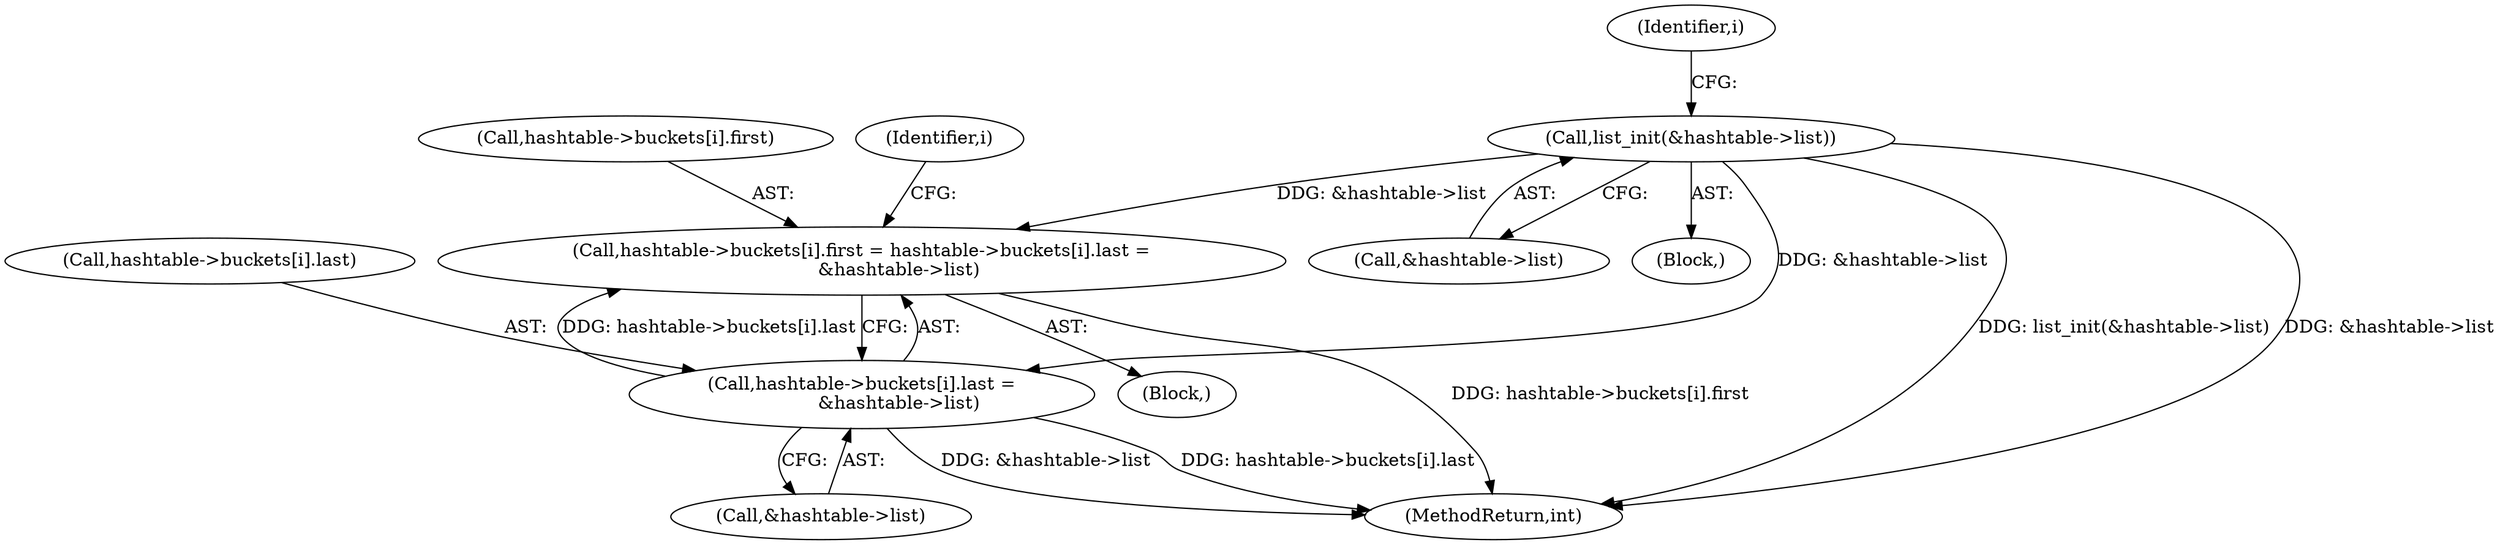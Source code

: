 digraph "0_jansson_8f80c2d83808150724d31793e6ade92749b1faa4_4@array" {
"1000152" [label="(Call,hashtable->buckets[i].first = hashtable->buckets[i].last =\n             &hashtable->list)"];
"1000160" [label="(Call,hashtable->buckets[i].last =\n             &hashtable->list)"];
"1000134" [label="(Call,list_init(&hashtable->list))"];
"1000153" [label="(Call,hashtable->buckets[i].first)"];
"1000150" [label="(Identifier,i)"];
"1000151" [label="(Block,)"];
"1000135" [label="(Call,&hashtable->list)"];
"1000168" [label="(Call,&hashtable->list)"];
"1000174" [label="(MethodReturn,int)"];
"1000141" [label="(Identifier,i)"];
"1000160" [label="(Call,hashtable->buckets[i].last =\n             &hashtable->list)"];
"1000152" [label="(Call,hashtable->buckets[i].first = hashtable->buckets[i].last =\n             &hashtable->list)"];
"1000102" [label="(Block,)"];
"1000161" [label="(Call,hashtable->buckets[i].last)"];
"1000134" [label="(Call,list_init(&hashtable->list))"];
"1000152" -> "1000151"  [label="AST: "];
"1000152" -> "1000160"  [label="CFG: "];
"1000153" -> "1000152"  [label="AST: "];
"1000160" -> "1000152"  [label="AST: "];
"1000150" -> "1000152"  [label="CFG: "];
"1000152" -> "1000174"  [label="DDG: hashtable->buckets[i].first"];
"1000160" -> "1000152"  [label="DDG: hashtable->buckets[i].last"];
"1000134" -> "1000152"  [label="DDG: &hashtable->list"];
"1000160" -> "1000168"  [label="CFG: "];
"1000161" -> "1000160"  [label="AST: "];
"1000168" -> "1000160"  [label="AST: "];
"1000160" -> "1000174"  [label="DDG: &hashtable->list"];
"1000160" -> "1000174"  [label="DDG: hashtable->buckets[i].last"];
"1000134" -> "1000160"  [label="DDG: &hashtable->list"];
"1000134" -> "1000102"  [label="AST: "];
"1000134" -> "1000135"  [label="CFG: "];
"1000135" -> "1000134"  [label="AST: "];
"1000141" -> "1000134"  [label="CFG: "];
"1000134" -> "1000174"  [label="DDG: list_init(&hashtable->list)"];
"1000134" -> "1000174"  [label="DDG: &hashtable->list"];
}

